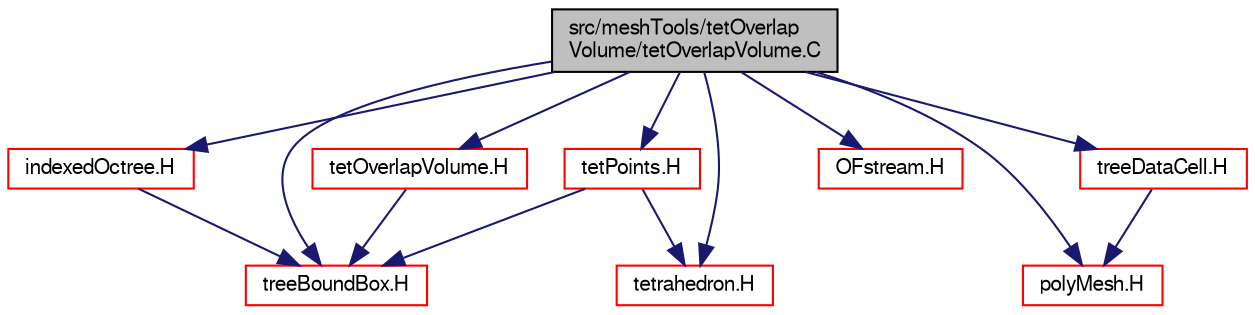 digraph "src/meshTools/tetOverlapVolume/tetOverlapVolume.C"
{
  bgcolor="transparent";
  edge [fontname="FreeSans",fontsize="10",labelfontname="FreeSans",labelfontsize="10"];
  node [fontname="FreeSans",fontsize="10",shape=record];
  Node0 [label="src/meshTools/tetOverlap\lVolume/tetOverlapVolume.C",height=0.2,width=0.4,color="black", fillcolor="grey75", style="filled", fontcolor="black"];
  Node0 -> Node1 [color="midnightblue",fontsize="10",style="solid",fontname="FreeSans"];
  Node1 [label="tetOverlapVolume.H",height=0.2,width=0.4,color="red",URL="$a08171.html"];
  Node1 -> Node63 [color="midnightblue",fontsize="10",style="solid",fontname="FreeSans"];
  Node63 [label="treeBoundBox.H",height=0.2,width=0.4,color="red",URL="$a12128.html"];
  Node0 -> Node151 [color="midnightblue",fontsize="10",style="solid",fontname="FreeSans"];
  Node151 [label="tetrahedron.H",height=0.2,width=0.4,color="red",URL="$a12092.html"];
  Node0 -> Node159 [color="midnightblue",fontsize="10",style="solid",fontname="FreeSans"];
  Node159 [label="tetPoints.H",height=0.2,width=0.4,color="red",URL="$a12086.html"];
  Node159 -> Node151 [color="midnightblue",fontsize="10",style="solid",fontname="FreeSans"];
  Node159 -> Node63 [color="midnightblue",fontsize="10",style="solid",fontname="FreeSans"];
  Node0 -> Node171 [color="midnightblue",fontsize="10",style="solid",fontname="FreeSans"];
  Node171 [label="polyMesh.H",height=0.2,width=0.4,color="red",URL="$a11630.html"];
  Node0 -> Node234 [color="midnightblue",fontsize="10",style="solid",fontname="FreeSans"];
  Node234 [label="OFstream.H",height=0.2,width=0.4,color="red",URL="$a09065.html"];
  Node0 -> Node63 [color="midnightblue",fontsize="10",style="solid",fontname="FreeSans"];
  Node0 -> Node236 [color="midnightblue",fontsize="10",style="solid",fontname="FreeSans"];
  Node236 [label="indexedOctree.H",height=0.2,width=0.4,color="red",URL="$a08387.html"];
  Node236 -> Node63 [color="midnightblue",fontsize="10",style="solid",fontname="FreeSans"];
  Node0 -> Node241 [color="midnightblue",fontsize="10",style="solid",fontname="FreeSans"];
  Node241 [label="treeDataCell.H",height=0.2,width=0.4,color="red",URL="$a08399.html"];
  Node241 -> Node171 [color="midnightblue",fontsize="10",style="solid",fontname="FreeSans"];
}
